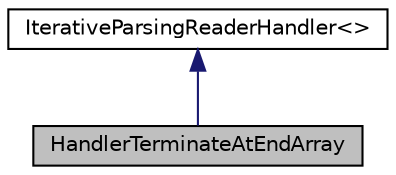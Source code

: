 digraph "HandlerTerminateAtEndArray"
{
  edge [fontname="Helvetica",fontsize="10",labelfontname="Helvetica",labelfontsize="10"];
  node [fontname="Helvetica",fontsize="10",shape=record];
  Node0 [label="HandlerTerminateAtEndArray",height=0.2,width=0.4,color="black", fillcolor="grey75", style="filled", fontcolor="black"];
  Node1 -> Node0 [dir="back",color="midnightblue",fontsize="10",style="solid",fontname="Helvetica"];
  Node1 [label="IterativeParsingReaderHandler\<\>",height=0.2,width=0.4,color="black", fillcolor="white", style="filled",URL="$structIterativeParsingReaderHandler.html"];
}

